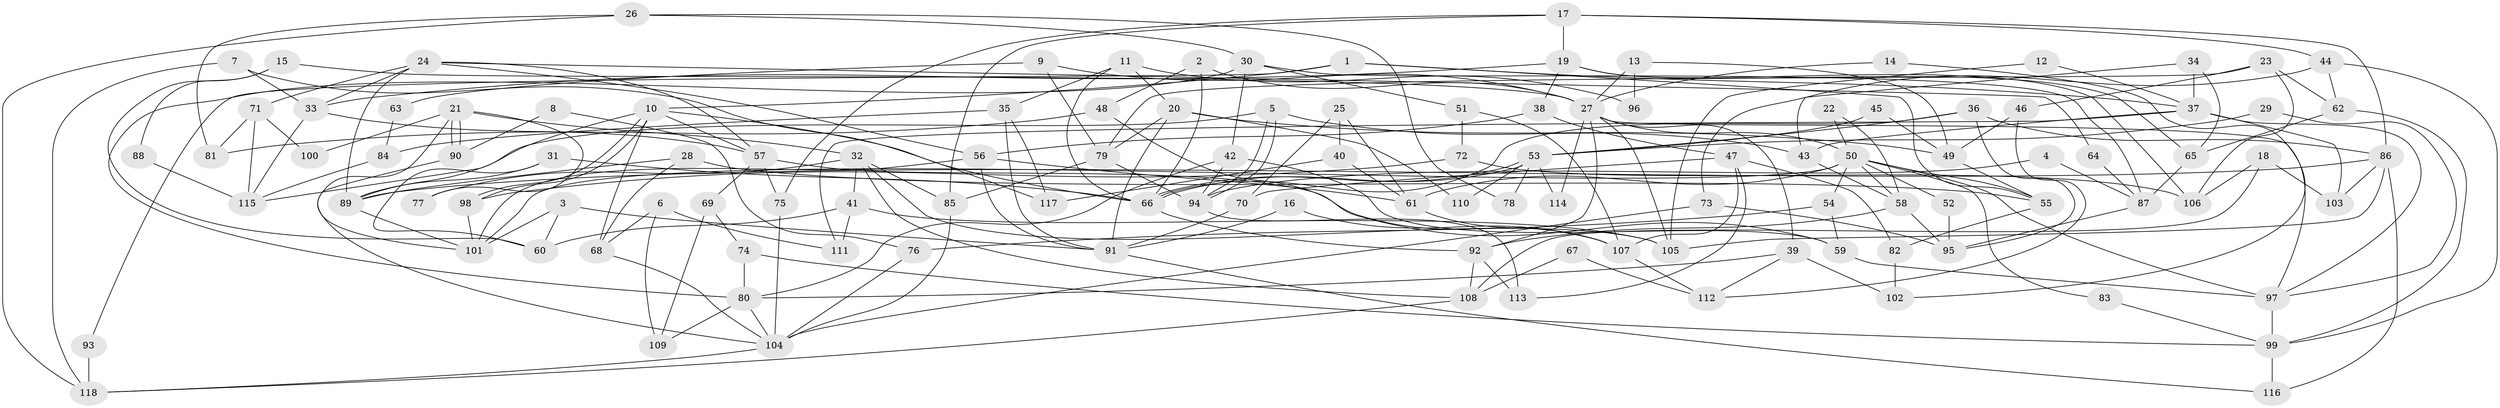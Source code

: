 // Generated by graph-tools (version 1.1) at 2025/01/03/09/25 03:01:58]
// undirected, 118 vertices, 236 edges
graph export_dot {
graph [start="1"]
  node [color=gray90,style=filled];
  1;
  2;
  3;
  4;
  5;
  6;
  7;
  8;
  9;
  10;
  11;
  12;
  13;
  14;
  15;
  16;
  17;
  18;
  19;
  20;
  21;
  22;
  23;
  24;
  25;
  26;
  27;
  28;
  29;
  30;
  31;
  32;
  33;
  34;
  35;
  36;
  37;
  38;
  39;
  40;
  41;
  42;
  43;
  44;
  45;
  46;
  47;
  48;
  49;
  50;
  51;
  52;
  53;
  54;
  55;
  56;
  57;
  58;
  59;
  60;
  61;
  62;
  63;
  64;
  65;
  66;
  67;
  68;
  69;
  70;
  71;
  72;
  73;
  74;
  75;
  76;
  77;
  78;
  79;
  80;
  81;
  82;
  83;
  84;
  85;
  86;
  87;
  88;
  89;
  90;
  91;
  92;
  93;
  94;
  95;
  96;
  97;
  98;
  99;
  100;
  101;
  102;
  103;
  104;
  105;
  106;
  107;
  108;
  109;
  110;
  111;
  112;
  113;
  114;
  115;
  116;
  117;
  118;
  1 -- 55;
  1 -- 10;
  1 -- 37;
  1 -- 93;
  2 -- 27;
  2 -- 66;
  2 -- 48;
  3 -- 101;
  3 -- 60;
  3 -- 91;
  4 -- 87;
  4 -- 94;
  5 -- 43;
  5 -- 94;
  5 -- 94;
  5 -- 115;
  6 -- 68;
  6 -- 111;
  6 -- 109;
  7 -- 118;
  7 -- 33;
  7 -- 117;
  8 -- 76;
  8 -- 90;
  9 -- 79;
  9 -- 27;
  9 -- 63;
  10 -- 89;
  10 -- 98;
  10 -- 98;
  10 -- 57;
  10 -- 66;
  10 -- 68;
  11 -- 66;
  11 -- 35;
  11 -- 20;
  11 -- 96;
  12 -- 105;
  12 -- 37;
  13 -- 27;
  13 -- 49;
  13 -- 96;
  14 -- 27;
  14 -- 102;
  15 -- 60;
  15 -- 27;
  15 -- 88;
  16 -- 107;
  16 -- 91;
  17 -- 19;
  17 -- 86;
  17 -- 44;
  17 -- 75;
  17 -- 85;
  18 -- 106;
  18 -- 108;
  18 -- 103;
  19 -- 65;
  19 -- 38;
  19 -- 33;
  19 -- 106;
  20 -- 91;
  20 -- 49;
  20 -- 79;
  20 -- 110;
  21 -- 90;
  21 -- 90;
  21 -- 32;
  21 -- 77;
  21 -- 100;
  21 -- 101;
  22 -- 58;
  22 -- 50;
  23 -- 79;
  23 -- 106;
  23 -- 46;
  23 -- 62;
  24 -- 33;
  24 -- 57;
  24 -- 56;
  24 -- 64;
  24 -- 71;
  24 -- 89;
  25 -- 61;
  25 -- 70;
  25 -- 40;
  26 -- 30;
  26 -- 118;
  26 -- 78;
  26 -- 81;
  27 -- 97;
  27 -- 39;
  27 -- 50;
  27 -- 92;
  27 -- 105;
  27 -- 114;
  28 -- 89;
  28 -- 68;
  28 -- 55;
  29 -- 53;
  29 -- 97;
  30 -- 87;
  30 -- 42;
  30 -- 51;
  30 -- 80;
  31 -- 66;
  31 -- 89;
  31 -- 60;
  32 -- 105;
  32 -- 85;
  32 -- 41;
  32 -- 77;
  32 -- 108;
  33 -- 57;
  33 -- 115;
  34 -- 43;
  34 -- 37;
  34 -- 65;
  35 -- 117;
  35 -- 91;
  35 -- 84;
  36 -- 86;
  36 -- 66;
  36 -- 53;
  36 -- 95;
  37 -- 97;
  37 -- 43;
  37 -- 103;
  37 -- 111;
  38 -- 56;
  38 -- 47;
  39 -- 80;
  39 -- 112;
  39 -- 102;
  40 -- 61;
  40 -- 117;
  41 -- 105;
  41 -- 60;
  41 -- 111;
  42 -- 59;
  42 -- 80;
  42 -- 94;
  43 -- 58;
  44 -- 99;
  44 -- 62;
  44 -- 73;
  45 -- 53;
  45 -- 49;
  46 -- 49;
  46 -- 112;
  47 -- 113;
  47 -- 107;
  47 -- 70;
  47 -- 82;
  48 -- 81;
  48 -- 107;
  49 -- 55;
  50 -- 58;
  50 -- 52;
  50 -- 54;
  50 -- 55;
  50 -- 61;
  50 -- 83;
  50 -- 97;
  50 -- 101;
  51 -- 107;
  51 -- 72;
  52 -- 95;
  53 -- 66;
  53 -- 66;
  53 -- 78;
  53 -- 110;
  53 -- 114;
  54 -- 59;
  54 -- 76;
  55 -- 82;
  56 -- 101;
  56 -- 61;
  56 -- 91;
  57 -- 75;
  57 -- 59;
  57 -- 69;
  58 -- 95;
  58 -- 92;
  59 -- 97;
  61 -- 107;
  62 -- 65;
  62 -- 99;
  63 -- 84;
  64 -- 87;
  65 -- 87;
  66 -- 92;
  67 -- 112;
  67 -- 108;
  68 -- 104;
  69 -- 109;
  69 -- 74;
  70 -- 91;
  71 -- 115;
  71 -- 81;
  71 -- 100;
  72 -- 98;
  72 -- 106;
  73 -- 104;
  73 -- 95;
  74 -- 99;
  74 -- 80;
  75 -- 104;
  76 -- 104;
  79 -- 94;
  79 -- 85;
  80 -- 104;
  80 -- 109;
  82 -- 102;
  83 -- 99;
  84 -- 115;
  85 -- 104;
  86 -- 103;
  86 -- 89;
  86 -- 105;
  86 -- 116;
  87 -- 95;
  88 -- 115;
  89 -- 101;
  90 -- 104;
  91 -- 116;
  92 -- 108;
  92 -- 113;
  93 -- 118;
  94 -- 113;
  97 -- 99;
  98 -- 101;
  99 -- 116;
  104 -- 118;
  107 -- 112;
  108 -- 118;
}
